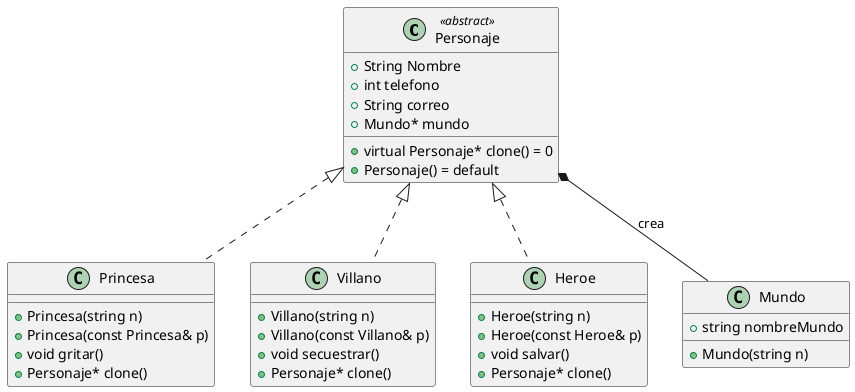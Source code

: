 @startuml

  Class Personaje<<abstract>>{
    + String Nombre
    + int telefono
    + String correo
    + Mundo* mundo

    + virtual Personaje* clone() = 0
    + Personaje() = default
  }
  Class Princesa{
    + Princesa(string n)
    + Princesa(const Princesa& p)
    + void gritar()
    + Personaje* clone()
  }
  Class Villano{
    + Villano(string n)
    + Villano(const Villano& p)
    + void secuestrar()
    + Personaje* clone()
  }
  Class Heroe{
    + Heroe(string n)
    + Heroe(const Heroe& p)
    + void salvar()
    + Personaje* clone()
  }
  Class Mundo{
    +string nombreMundo
    + Mundo(string n)
  }

  Personaje *-- Mundo :crea
  Personaje <|.. Princesa
  Personaje <|.. Heroe
  Personaje <|.. Villano

@enduml
